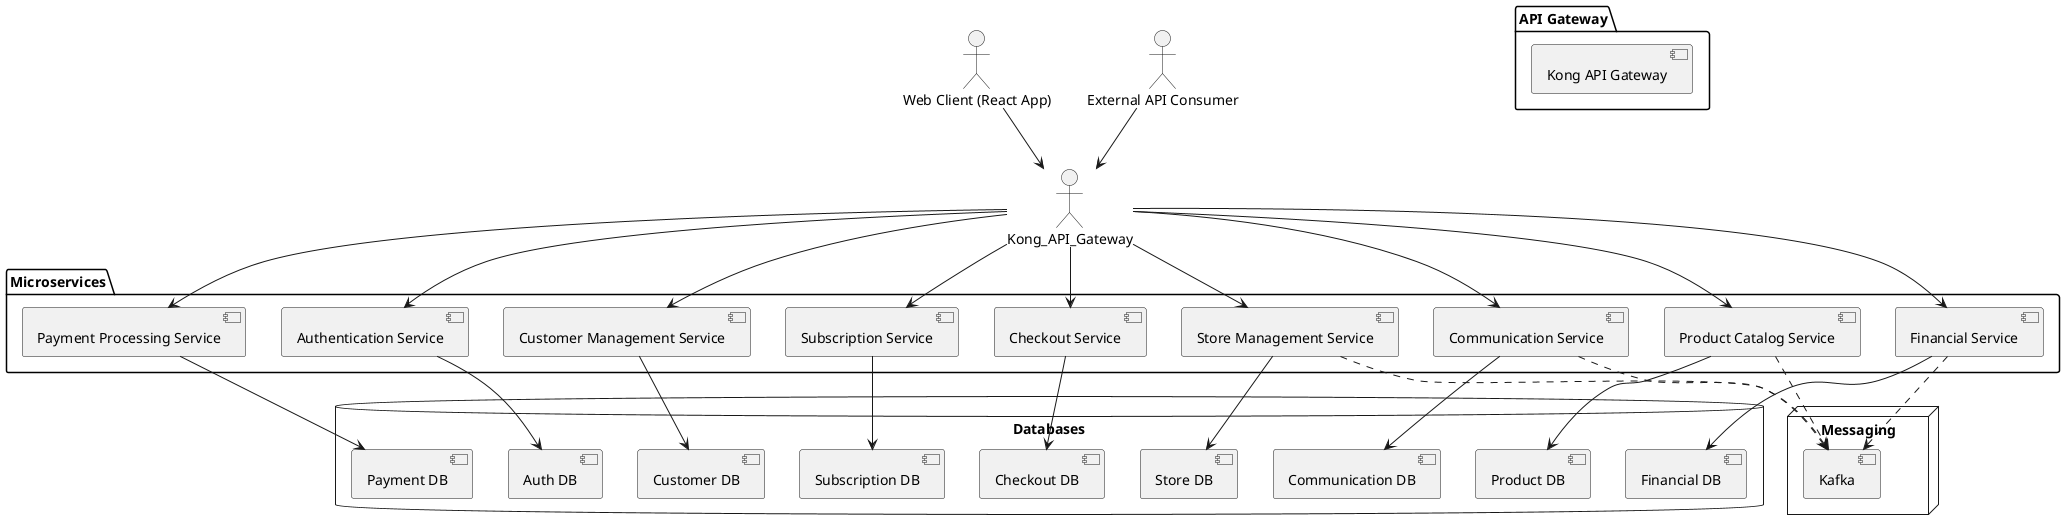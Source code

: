 @startuml Payle

package "API Gateway" {
    component [Kong API Gateway]
}

package "Microservices" {
    component [Authentication Service]
    component [Store Management Service]
    component [Financial Service]
    component [Product Catalog Service]
    component [Customer Management Service]
    component [Communication Service]
    component [Checkout Service]
    component [Subscription Service]
    component [Payment Processing Service]
}

database "Databases" {
    [Auth DB]
    [Store DB]
    [Financial DB]
    [Product DB]
    [Customer DB]
    [Communication DB]
    [Checkout DB]
    [Subscription DB]
    [Payment DB]
}

node "Messaging" {
    [Kafka]
}

actor "Web Client (React App)"
actor "External API Consumer"

Kong_API_Gateway --> [Authentication Service]
Kong_API_Gateway --> [Store Management Service]
Kong_API_Gateway --> [Financial Service]
Kong_API_Gateway --> [Product Catalog Service]
Kong_API_Gateway --> [Customer Management Service]
Kong_API_Gateway --> [Communication Service]
Kong_API_Gateway --> [Checkout Service]
Kong_API_Gateway --> [Subscription Service]
Kong_API_Gateway --> [Payment Processing Service]

[Authentication Service] --> [Auth DB]
[Store Management Service] --> [Store DB]
[Financial Service] --> [Financial DB]
[Product Catalog Service] --> [Product DB]
[Customer Management Service] --> [Customer DB]
[Communication Service] --> [Communication DB]
[Checkout Service] --> [Checkout DB]
[Subscription Service] --> [Subscription DB]
[Payment Processing Service] --> [Payment DB]

"Web Client (React App)" --> Kong_API_Gateway
"External API Consumer" --> Kong_API_Gateway

[Store Management Service] ..> Kafka
[Financial Service] ..> Kafka
[Product Catalog Service] ..> Kafka
[Communication Service] ..> Kafka

@enduml

